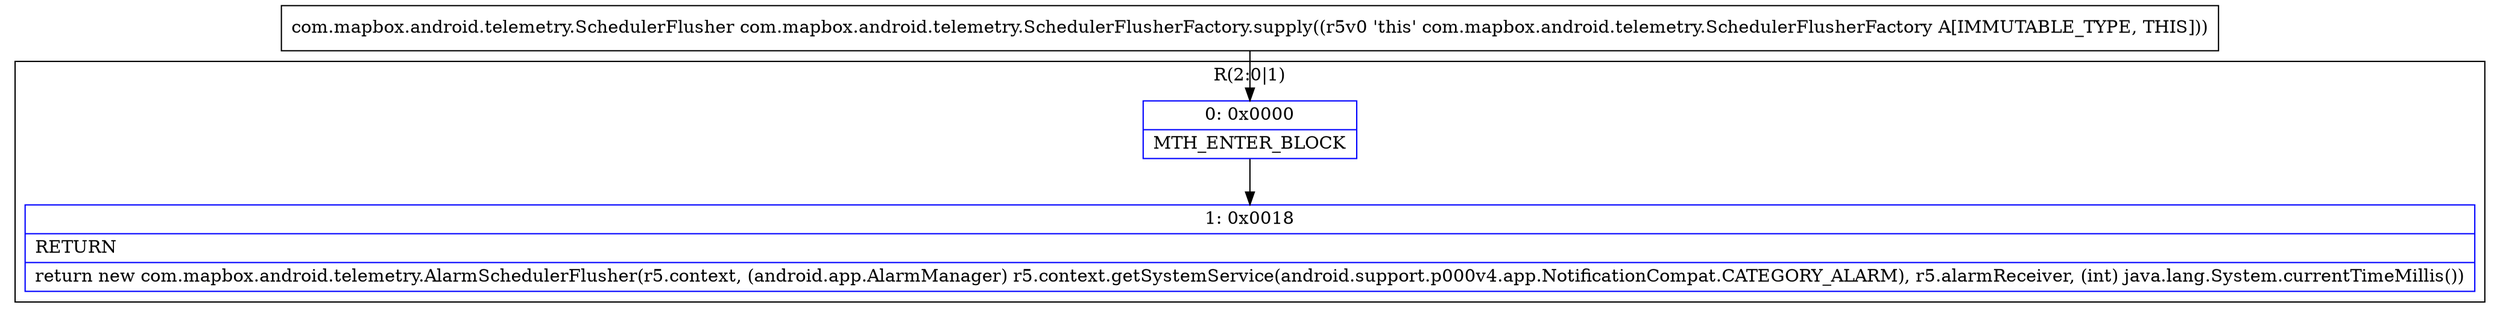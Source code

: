 digraph "CFG forcom.mapbox.android.telemetry.SchedulerFlusherFactory.supply()Lcom\/mapbox\/android\/telemetry\/SchedulerFlusher;" {
subgraph cluster_Region_936727825 {
label = "R(2:0|1)";
node [shape=record,color=blue];
Node_0 [shape=record,label="{0\:\ 0x0000|MTH_ENTER_BLOCK\l}"];
Node_1 [shape=record,label="{1\:\ 0x0018|RETURN\l|return new com.mapbox.android.telemetry.AlarmSchedulerFlusher(r5.context, (android.app.AlarmManager) r5.context.getSystemService(android.support.p000v4.app.NotificationCompat.CATEGORY_ALARM), r5.alarmReceiver, (int) java.lang.System.currentTimeMillis())\l}"];
}
MethodNode[shape=record,label="{com.mapbox.android.telemetry.SchedulerFlusher com.mapbox.android.telemetry.SchedulerFlusherFactory.supply((r5v0 'this' com.mapbox.android.telemetry.SchedulerFlusherFactory A[IMMUTABLE_TYPE, THIS])) }"];
MethodNode -> Node_0;
Node_0 -> Node_1;
}

